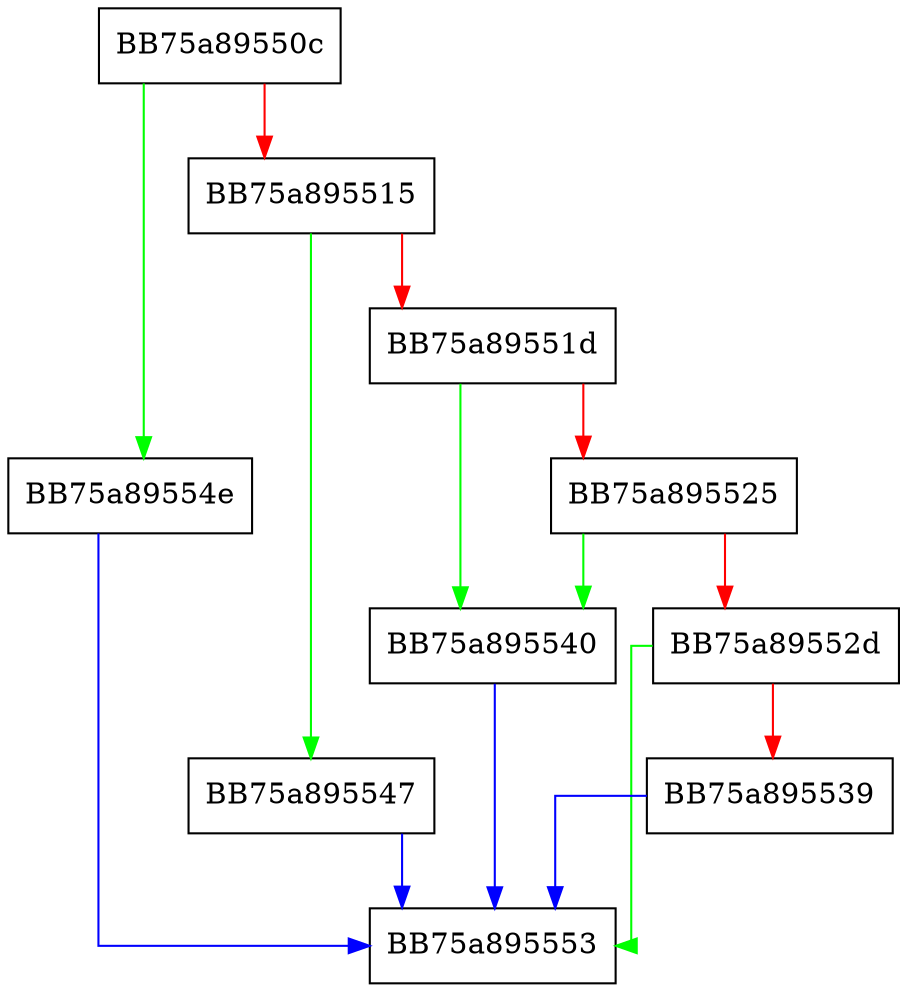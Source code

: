 digraph RemoveErrMpFromWin32 {
  node [shape="box"];
  graph [splines=ortho];
  BB75a89550c -> BB75a89554e [color="green"];
  BB75a89550c -> BB75a895515 [color="red"];
  BB75a895515 -> BB75a895547 [color="green"];
  BB75a895515 -> BB75a89551d [color="red"];
  BB75a89551d -> BB75a895540 [color="green"];
  BB75a89551d -> BB75a895525 [color="red"];
  BB75a895525 -> BB75a895540 [color="green"];
  BB75a895525 -> BB75a89552d [color="red"];
  BB75a89552d -> BB75a895553 [color="green"];
  BB75a89552d -> BB75a895539 [color="red"];
  BB75a895539 -> BB75a895553 [color="blue"];
  BB75a895540 -> BB75a895553 [color="blue"];
  BB75a895547 -> BB75a895553 [color="blue"];
  BB75a89554e -> BB75a895553 [color="blue"];
}
